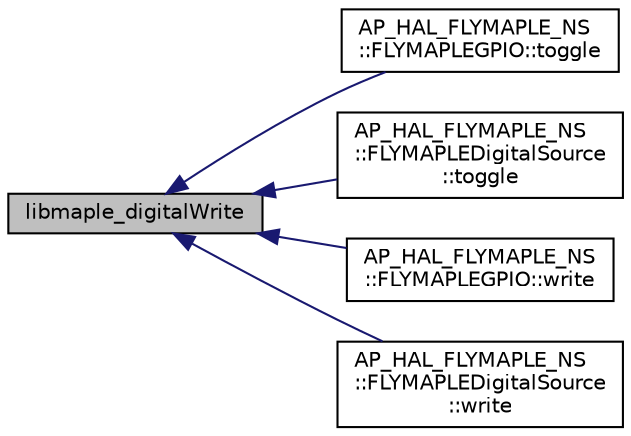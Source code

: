 digraph "libmaple_digitalWrite"
{
 // INTERACTIVE_SVG=YES
  edge [fontname="Helvetica",fontsize="10",labelfontname="Helvetica",labelfontsize="10"];
  node [fontname="Helvetica",fontsize="10",shape=record];
  rankdir="LR";
  Node1 [label="libmaple_digitalWrite",height=0.2,width=0.4,color="black", fillcolor="grey75", style="filled", fontcolor="black"];
  Node1 -> Node2 [dir="back",color="midnightblue",fontsize="10",style="solid",fontname="Helvetica"];
  Node2 [label="AP_HAL_FLYMAPLE_NS\l::FLYMAPLEGPIO::toggle",height=0.2,width=0.4,color="black", fillcolor="white", style="filled",URL="$classAP__HAL__FLYMAPLE__NS_1_1FLYMAPLEGPIO.html#ad6bb54257b2b54cb6ecd611e5a015093"];
  Node1 -> Node3 [dir="back",color="midnightblue",fontsize="10",style="solid",fontname="Helvetica"];
  Node3 [label="AP_HAL_FLYMAPLE_NS\l::FLYMAPLEDigitalSource\l::toggle",height=0.2,width=0.4,color="black", fillcolor="white", style="filled",URL="$classAP__HAL__FLYMAPLE__NS_1_1FLYMAPLEDigitalSource.html#a127ed341b14f990af6b1f5b65217cfc9"];
  Node1 -> Node4 [dir="back",color="midnightblue",fontsize="10",style="solid",fontname="Helvetica"];
  Node4 [label="AP_HAL_FLYMAPLE_NS\l::FLYMAPLEGPIO::write",height=0.2,width=0.4,color="black", fillcolor="white", style="filled",URL="$classAP__HAL__FLYMAPLE__NS_1_1FLYMAPLEGPIO.html#a2fc8c628e3dc6a716f35e09daa924611"];
  Node1 -> Node5 [dir="back",color="midnightblue",fontsize="10",style="solid",fontname="Helvetica"];
  Node5 [label="AP_HAL_FLYMAPLE_NS\l::FLYMAPLEDigitalSource\l::write",height=0.2,width=0.4,color="black", fillcolor="white", style="filled",URL="$classAP__HAL__FLYMAPLE__NS_1_1FLYMAPLEDigitalSource.html#a43e3e95a6a87959467148fa47f901f5b"];
}
